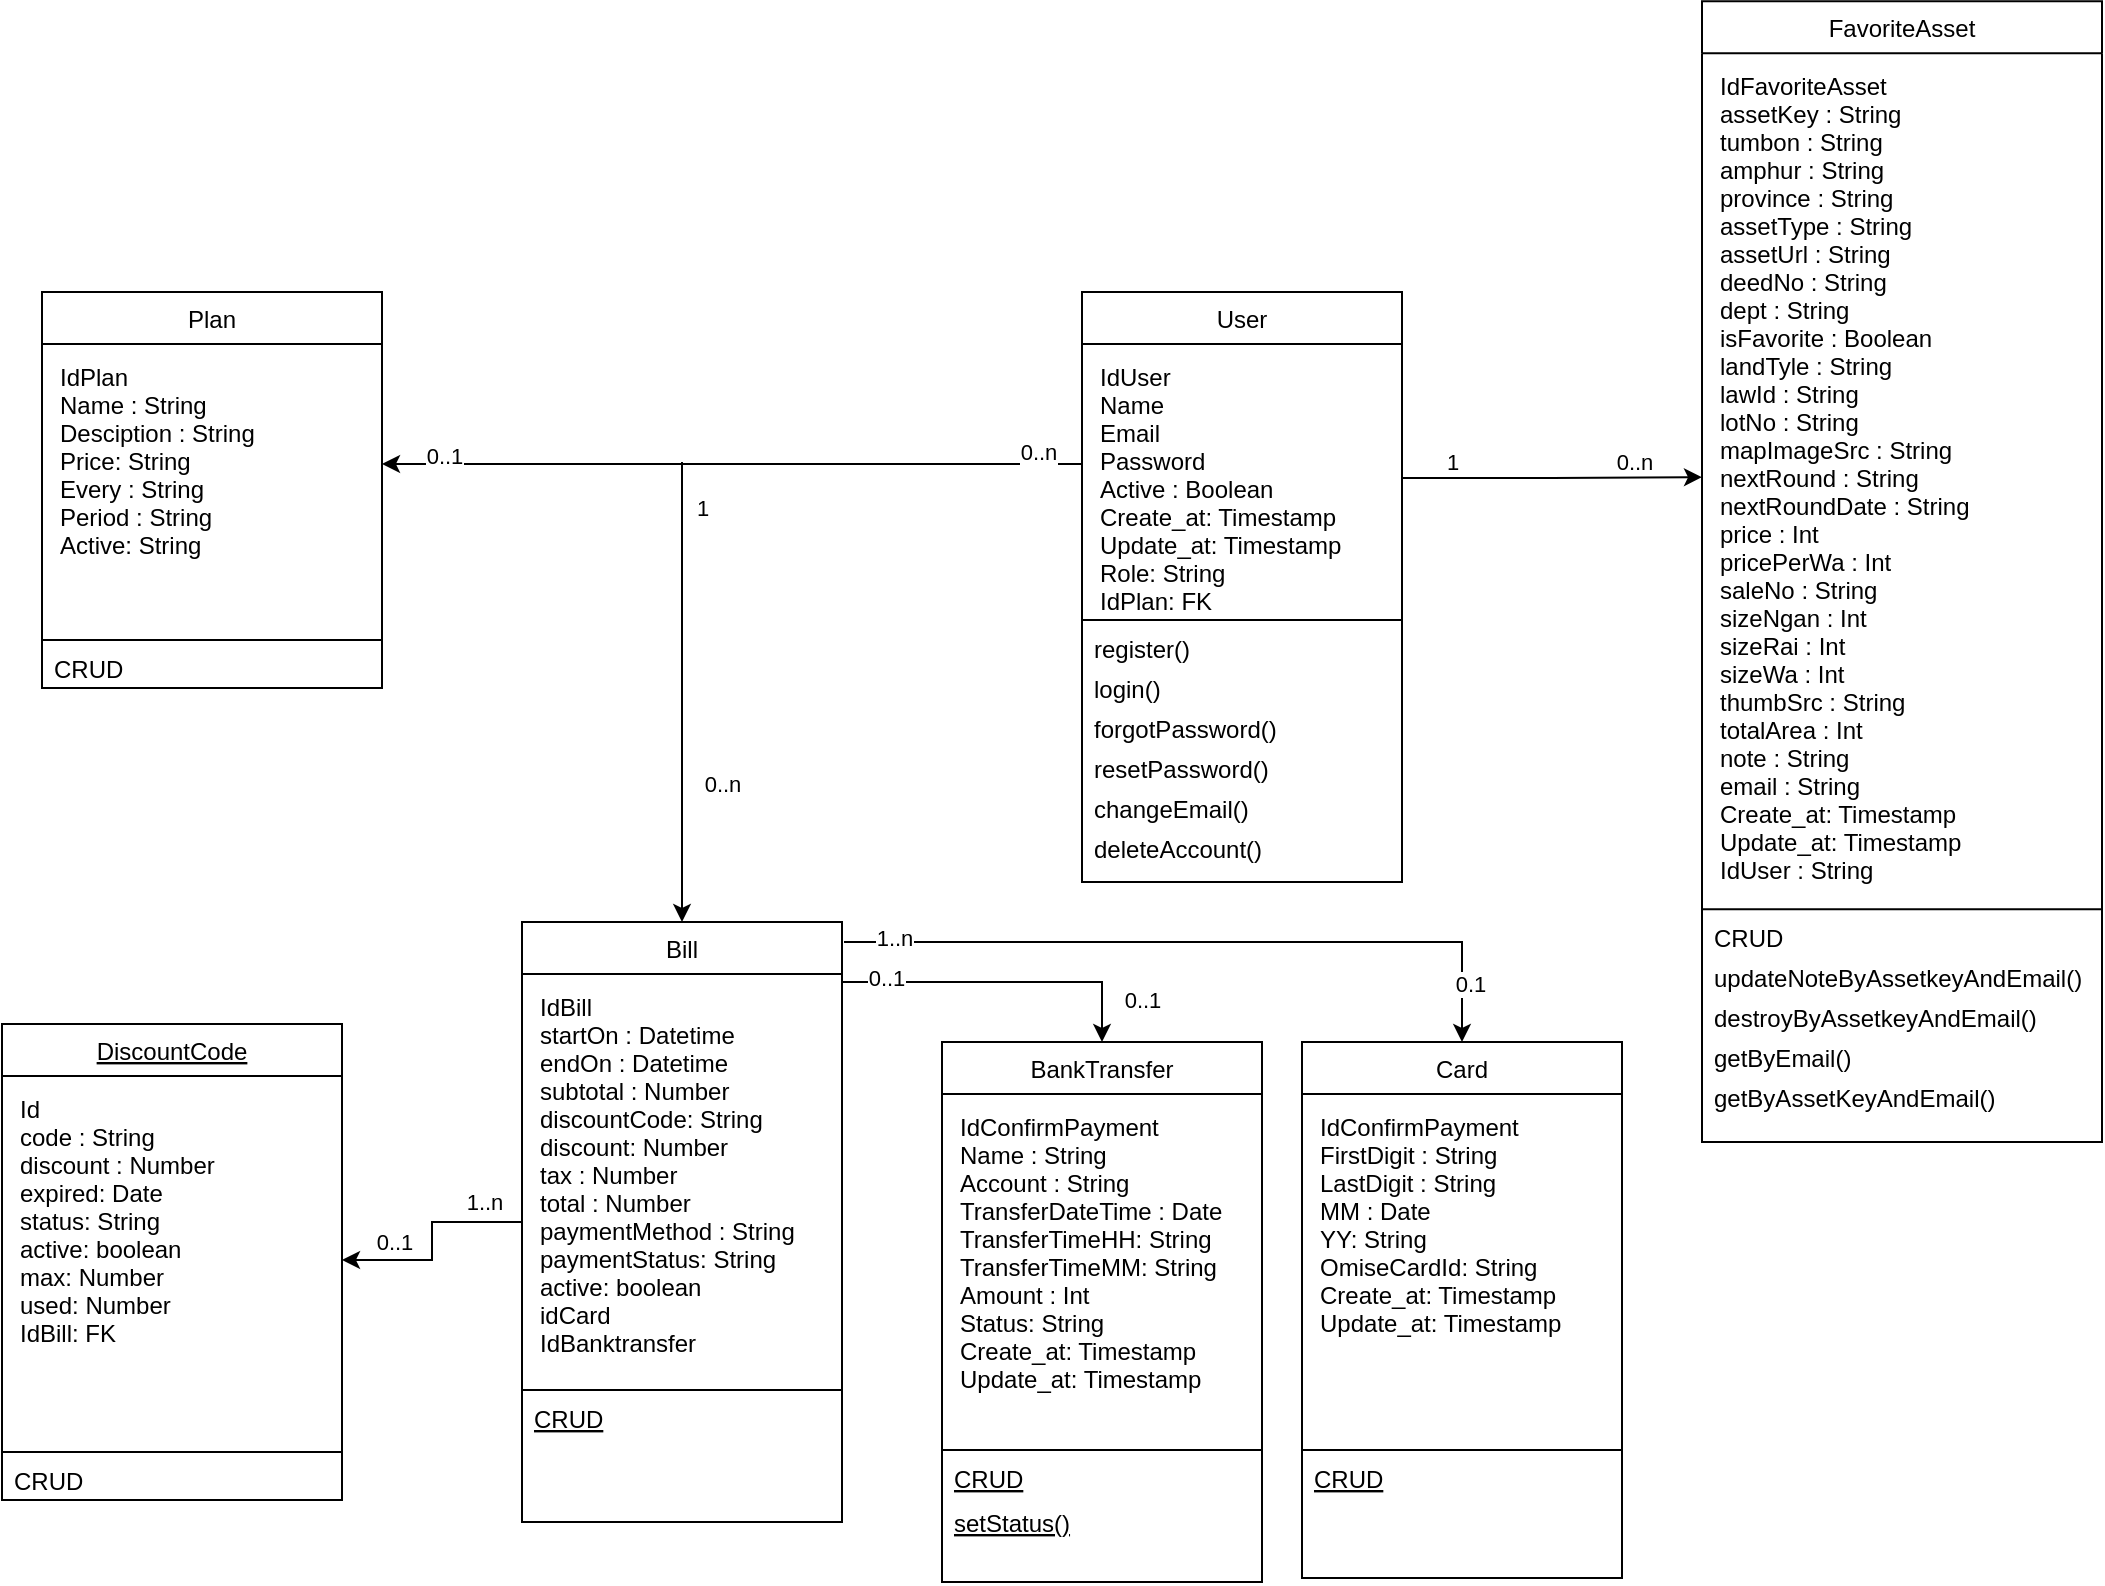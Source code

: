 <mxfile version="18.1.3" type="github">
  <diagram id="C5RBs43oDa-KdzZeNtuy" name="Page-1">
    <mxGraphModel dx="1314" dy="630" grid="1" gridSize="10" guides="1" tooltips="1" connect="1" arrows="1" fold="1" page="1" pageScale="1" pageWidth="827" pageHeight="1169" math="0" shadow="0">
      <root>
        <mxCell id="WIyWlLk6GJQsqaUBKTNV-0" />
        <mxCell id="WIyWlLk6GJQsqaUBKTNV-1" parent="WIyWlLk6GJQsqaUBKTNV-0" />
        <mxCell id="zkfFHV4jXpPFQw0GAbJ--0" value="User" style="swimlane;fontStyle=0;align=center;verticalAlign=top;childLayout=stackLayout;horizontal=1;startSize=26;horizontalStack=0;resizeParent=1;resizeLast=0;collapsible=1;marginBottom=0;rounded=0;shadow=0;strokeWidth=1;" parent="WIyWlLk6GJQsqaUBKTNV-1" vertex="1">
          <mxGeometry x="590" y="295" width="160" height="295" as="geometry">
            <mxRectangle x="230" y="140" width="160" height="26" as="alternateBounds" />
          </mxGeometry>
        </mxCell>
        <mxCell id="zkfFHV4jXpPFQw0GAbJ--1" value="IdUser&#xa;Name&#xa;Email&#xa;Password&#xa;Active : Boolean&#xa;Create_at: Timestamp&#xa;Update_at: Timestamp&#xa;Role: String&#xa;IdPlan: FK" style="text;align=left;verticalAlign=top;spacingLeft=4;spacingRight=4;overflow=hidden;rotatable=0;points=[[0,0.5],[1,0.5]];portConstraint=eastwest;spacingTop=0;fontSize=12;spacingBottom=0;spacing=5;" parent="zkfFHV4jXpPFQw0GAbJ--0" vertex="1">
          <mxGeometry y="26" width="160" height="134" as="geometry" />
        </mxCell>
        <mxCell id="zkfFHV4jXpPFQw0GAbJ--4" value="" style="line;html=1;strokeWidth=1;align=left;verticalAlign=middle;spacingTop=-1;spacingLeft=3;spacingRight=3;rotatable=0;labelPosition=right;points=[];portConstraint=eastwest;" parent="zkfFHV4jXpPFQw0GAbJ--0" vertex="1">
          <mxGeometry y="160" width="160" height="8" as="geometry" />
        </mxCell>
        <mxCell id="zkfFHV4jXpPFQw0GAbJ--5" value="register()" style="text;align=left;verticalAlign=bottom;spacingLeft=4;spacingRight=4;overflow=hidden;rotatable=0;points=[[0,0.5],[1,0.5]];portConstraint=eastwest;" parent="zkfFHV4jXpPFQw0GAbJ--0" vertex="1">
          <mxGeometry y="168" width="160" height="20" as="geometry" />
        </mxCell>
        <mxCell id="z93OoAOlrHXgm_mYGEe1-1" value="login()" style="text;align=left;verticalAlign=bottom;spacingLeft=4;spacingRight=4;overflow=hidden;rotatable=0;points=[[0,0.5],[1,0.5]];portConstraint=eastwest;" parent="zkfFHV4jXpPFQw0GAbJ--0" vertex="1">
          <mxGeometry y="188" width="160" height="20" as="geometry" />
        </mxCell>
        <mxCell id="z93OoAOlrHXgm_mYGEe1-129" value="forgotPassword()" style="text;align=left;verticalAlign=bottom;spacingLeft=4;spacingRight=4;overflow=hidden;rotatable=0;points=[[0,0.5],[1,0.5]];portConstraint=eastwest;" parent="zkfFHV4jXpPFQw0GAbJ--0" vertex="1">
          <mxGeometry y="208" width="160" height="20" as="geometry" />
        </mxCell>
        <mxCell id="z93OoAOlrHXgm_mYGEe1-130" value="resetPassword()" style="text;align=left;verticalAlign=bottom;spacingLeft=4;spacingRight=4;overflow=hidden;rotatable=0;points=[[0,0.5],[1,0.5]];portConstraint=eastwest;" parent="zkfFHV4jXpPFQw0GAbJ--0" vertex="1">
          <mxGeometry y="228" width="160" height="20" as="geometry" />
        </mxCell>
        <mxCell id="z93OoAOlrHXgm_mYGEe1-131" value="changeEmail()" style="text;align=left;verticalAlign=bottom;spacingLeft=4;spacingRight=4;overflow=hidden;rotatable=0;points=[[0,0.5],[1,0.5]];portConstraint=eastwest;" parent="zkfFHV4jXpPFQw0GAbJ--0" vertex="1">
          <mxGeometry y="248" width="160" height="20" as="geometry" />
        </mxCell>
        <mxCell id="z93OoAOlrHXgm_mYGEe1-132" value="deleteAccount()" style="text;align=left;verticalAlign=bottom;spacingLeft=4;spacingRight=4;overflow=hidden;rotatable=0;points=[[0,0.5],[1,0.5]];portConstraint=eastwest;" parent="zkfFHV4jXpPFQw0GAbJ--0" vertex="1">
          <mxGeometry y="268" width="160" height="20" as="geometry" />
        </mxCell>
        <mxCell id="rn8gjheMr00SQCoQ5o9b-32" style="edgeStyle=orthogonalEdgeStyle;rounded=0;orthogonalLoop=1;jettySize=auto;html=1;" parent="WIyWlLk6GJQsqaUBKTNV-1" target="rn8gjheMr00SQCoQ5o9b-22" edge="1">
          <mxGeometry relative="1" as="geometry">
            <mxPoint x="390" y="380" as="sourcePoint" />
            <Array as="points">
              <mxPoint x="390" y="380" />
            </Array>
          </mxGeometry>
        </mxCell>
        <mxCell id="rn8gjheMr00SQCoQ5o9b-33" value="1" style="edgeLabel;html=1;align=center;verticalAlign=middle;resizable=0;points=[];" parent="rn8gjheMr00SQCoQ5o9b-32" vertex="1" connectable="0">
          <mxGeometry x="-0.806" y="1" relative="1" as="geometry">
            <mxPoint x="9" as="offset" />
          </mxGeometry>
        </mxCell>
        <mxCell id="rn8gjheMr00SQCoQ5o9b-34" value="0..n" style="edgeLabel;html=1;align=center;verticalAlign=middle;resizable=0;points=[];" parent="rn8gjheMr00SQCoQ5o9b-32" vertex="1" connectable="0">
          <mxGeometry x="0.29" y="-3" relative="1" as="geometry">
            <mxPoint x="23" y="12" as="offset" />
          </mxGeometry>
        </mxCell>
        <mxCell id="z93OoAOlrHXgm_mYGEe1-41" value="FavoriteAsset" style="swimlane;fontStyle=0;align=center;verticalAlign=top;childLayout=stackLayout;horizontal=1;startSize=26;horizontalStack=0;resizeParent=1;resizeLast=0;collapsible=1;marginBottom=0;rounded=0;shadow=0;strokeWidth=1;" parent="WIyWlLk6GJQsqaUBKTNV-1" vertex="1">
          <mxGeometry x="900" y="149.59" width="200" height="570.41" as="geometry">
            <mxRectangle x="550" y="140" width="160" height="26" as="alternateBounds" />
          </mxGeometry>
        </mxCell>
        <mxCell id="z93OoAOlrHXgm_mYGEe1-42" value="IdFavoriteAsset&#xa;assetKey : String&#xa;tumbon : String&#xa;amphur : String&#xa;province : String&#xa;assetType : String&#xa;assetUrl : String&#xa;deedNo : String&#xa;dept : String&#xa;isFavorite : Boolean&#xa;landTyle : String&#xa;lawId : String&#xa;lotNo : String&#xa;mapImageSrc : String&#xa;nextRound : String&#xa;nextRoundDate : String&#xa;price : Int&#xa;pricePerWa : Int&#xa;saleNo : String&#xa;sizeNgan : Int&#xa;sizeRai : Int&#xa;sizeWa : Int&#xa;thumbSrc : String&#xa;totalArea : Int&#xa;note : String&#xa;email : String&#xa;Create_at: Timestamp&#xa;Update_at: Timestamp&#xa;IdUser : String&#xa;&#xa;" style="text;align=left;verticalAlign=top;spacingLeft=4;spacingRight=4;overflow=hidden;rotatable=0;points=[[0,0.5],[1,0.5]];portConstraint=eastwest;fontFamily=Helvetica;spacingTop=0;fontSize=12;spacingBottom=0;spacing=5;" parent="z93OoAOlrHXgm_mYGEe1-41" vertex="1">
          <mxGeometry y="26" width="200" height="424" as="geometry" />
        </mxCell>
        <mxCell id="z93OoAOlrHXgm_mYGEe1-43" value="" style="line;html=1;strokeWidth=1;align=left;verticalAlign=middle;spacingTop=-1;spacingLeft=3;spacingRight=3;rotatable=0;labelPosition=right;points=[];portConstraint=eastwest;" parent="z93OoAOlrHXgm_mYGEe1-41" vertex="1">
          <mxGeometry y="450" width="200" height="8" as="geometry" />
        </mxCell>
        <mxCell id="z93OoAOlrHXgm_mYGEe1-44" value="CRUD" style="text;align=left;verticalAlign=bottom;spacingLeft=4;spacingRight=4;overflow=hidden;rotatable=0;points=[[0,0.5],[1,0.5]];portConstraint=eastwest;spacing=2;" parent="z93OoAOlrHXgm_mYGEe1-41" vertex="1">
          <mxGeometry y="458" width="200" height="20" as="geometry" />
        </mxCell>
        <mxCell id="z93OoAOlrHXgm_mYGEe1-45" value="updateNoteByAssetkeyAndEmail()" style="text;align=left;verticalAlign=bottom;spacingLeft=4;spacingRight=4;overflow=hidden;rotatable=0;points=[[0,0.5],[1,0.5]];portConstraint=eastwest;spacing=2;" parent="z93OoAOlrHXgm_mYGEe1-41" vertex="1">
          <mxGeometry y="478" width="200" height="20" as="geometry" />
        </mxCell>
        <mxCell id="z93OoAOlrHXgm_mYGEe1-134" value="destroyByAssetkeyAndEmail()" style="text;align=left;verticalAlign=bottom;spacingLeft=4;spacingRight=4;overflow=hidden;rotatable=0;points=[[0,0.5],[1,0.5]];portConstraint=eastwest;spacing=2;" parent="z93OoAOlrHXgm_mYGEe1-41" vertex="1">
          <mxGeometry y="498" width="200" height="20" as="geometry" />
        </mxCell>
        <mxCell id="z93OoAOlrHXgm_mYGEe1-135" value="getByEmail()" style="text;align=left;verticalAlign=bottom;spacingLeft=4;spacingRight=4;overflow=hidden;rotatable=0;points=[[0,0.5],[1,0.5]];portConstraint=eastwest;spacing=2;" parent="z93OoAOlrHXgm_mYGEe1-41" vertex="1">
          <mxGeometry y="518" width="200" height="20" as="geometry" />
        </mxCell>
        <mxCell id="z93OoAOlrHXgm_mYGEe1-136" value="getByAssetKeyAndEmail()" style="text;align=left;verticalAlign=bottom;spacingLeft=4;spacingRight=4;overflow=hidden;rotatable=0;points=[[0,0.5],[1,0.5]];portConstraint=eastwest;spacing=2;" parent="z93OoAOlrHXgm_mYGEe1-41" vertex="1">
          <mxGeometry y="538" width="200" height="20" as="geometry" />
        </mxCell>
        <mxCell id="z93OoAOlrHXgm_mYGEe1-83" style="edgeStyle=orthogonalEdgeStyle;rounded=0;orthogonalLoop=1;jettySize=auto;html=1;entryX=1;entryY=0.5;entryDx=0;entryDy=0;" parent="WIyWlLk6GJQsqaUBKTNV-1" edge="1">
          <mxGeometry relative="1" as="geometry">
            <mxPoint x="590" y="381.0" as="sourcePoint" />
            <mxPoint x="240" y="381.0" as="targetPoint" />
          </mxGeometry>
        </mxCell>
        <mxCell id="z93OoAOlrHXgm_mYGEe1-84" value="0..1" style="edgeLabel;html=1;align=center;verticalAlign=middle;resizable=0;points=[];" parent="z93OoAOlrHXgm_mYGEe1-83" vertex="1" connectable="0">
          <mxGeometry x="0.827" y="-2" relative="1" as="geometry">
            <mxPoint y="-2" as="offset" />
          </mxGeometry>
        </mxCell>
        <mxCell id="z93OoAOlrHXgm_mYGEe1-85" value="0..n" style="edgeLabel;html=1;align=center;verticalAlign=middle;resizable=0;points=[];" parent="z93OoAOlrHXgm_mYGEe1-83" vertex="1" connectable="0">
          <mxGeometry x="-0.875" y="1" relative="1" as="geometry">
            <mxPoint y="-7" as="offset" />
          </mxGeometry>
        </mxCell>
        <mxCell id="z93OoAOlrHXgm_mYGEe1-97" value="Plan" style="swimlane;fontStyle=0;align=center;verticalAlign=top;childLayout=stackLayout;horizontal=1;startSize=26;horizontalStack=0;resizeParent=1;resizeLast=0;collapsible=1;marginBottom=0;rounded=0;shadow=0;strokeWidth=1;" parent="WIyWlLk6GJQsqaUBKTNV-1" vertex="1">
          <mxGeometry x="70" y="295" width="170" height="198" as="geometry">
            <mxRectangle x="130" y="380" width="160" height="26" as="alternateBounds" />
          </mxGeometry>
        </mxCell>
        <mxCell id="z93OoAOlrHXgm_mYGEe1-98" value="IdPlan&#xa;Name : String&#xa;Desciption : String&#xa;Price: String&#xa;Every : String&#xa;Period : String&#xa;Active: String" style="text;align=left;verticalAlign=top;spacingLeft=4;spacingRight=4;overflow=hidden;rotatable=0;points=[[0,0.5],[1,0.5]];portConstraint=eastwest;spacingTop=0;fontSize=12;spacingBottom=0;spacing=5;" parent="z93OoAOlrHXgm_mYGEe1-97" vertex="1">
          <mxGeometry y="26" width="170" height="144" as="geometry" />
        </mxCell>
        <mxCell id="z93OoAOlrHXgm_mYGEe1-99" value="" style="line;html=1;strokeWidth=1;align=left;verticalAlign=middle;spacingTop=-1;spacingLeft=3;spacingRight=3;rotatable=0;labelPosition=right;points=[];portConstraint=eastwest;" parent="z93OoAOlrHXgm_mYGEe1-97" vertex="1">
          <mxGeometry y="170" width="170" height="8" as="geometry" />
        </mxCell>
        <mxCell id="z93OoAOlrHXgm_mYGEe1-100" value="CRUD" style="text;align=left;verticalAlign=bottom;spacingLeft=4;spacingRight=4;overflow=hidden;rotatable=0;points=[[0,0.5],[1,0.5]];portConstraint=eastwest;" parent="z93OoAOlrHXgm_mYGEe1-97" vertex="1">
          <mxGeometry y="178" width="170" height="20" as="geometry" />
        </mxCell>
        <mxCell id="z93OoAOlrHXgm_mYGEe1-125" style="edgeStyle=orthogonalEdgeStyle;rounded=0;orthogonalLoop=1;jettySize=auto;html=1;entryX=0;entryY=0.5;entryDx=0;entryDy=0;" parent="WIyWlLk6GJQsqaUBKTNV-1" source="zkfFHV4jXpPFQw0GAbJ--1" target="z93OoAOlrHXgm_mYGEe1-42" edge="1">
          <mxGeometry relative="1" as="geometry" />
        </mxCell>
        <mxCell id="z93OoAOlrHXgm_mYGEe1-143" value="0..n" style="edgeLabel;html=1;align=center;verticalAlign=middle;resizable=0;points=[];fontFamily=Helvetica;" parent="z93OoAOlrHXgm_mYGEe1-125" vertex="1" connectable="0">
          <mxGeometry x="0.297" y="-1" relative="1" as="geometry">
            <mxPoint x="19" y="-9" as="offset" />
          </mxGeometry>
        </mxCell>
        <mxCell id="z93OoAOlrHXgm_mYGEe1-145" value="1" style="edgeLabel;html=1;align=center;verticalAlign=middle;resizable=0;points=[];fontFamily=Helvetica;" parent="z93OoAOlrHXgm_mYGEe1-125" vertex="1" connectable="0">
          <mxGeometry x="-0.671" y="1" relative="1" as="geometry">
            <mxPoint y="-7" as="offset" />
          </mxGeometry>
        </mxCell>
        <mxCell id="rn8gjheMr00SQCoQ5o9b-6" value="BankTransfer" style="swimlane;fontStyle=0;align=center;verticalAlign=top;childLayout=stackLayout;horizontal=1;startSize=26;horizontalStack=0;resizeParent=1;resizeLast=0;collapsible=1;marginBottom=0;rounded=0;shadow=0;strokeWidth=1;" parent="WIyWlLk6GJQsqaUBKTNV-1" vertex="1">
          <mxGeometry x="520" y="670" width="160" height="270" as="geometry">
            <mxRectangle x="340" y="380" width="170" height="26" as="alternateBounds" />
          </mxGeometry>
        </mxCell>
        <mxCell id="rn8gjheMr00SQCoQ5o9b-7" value="IdConfirmPayment&#xa;Name : String&#xa;Account : String&#xa;TransferDateTime : Date&#xa;TransferTimeHH: String&#xa;TransferTimeMM: String&#xa;Amount : Int&#xa;Status: String&#xa;Create_at: Timestamp&#xa;Update_at: Timestamp&#xa;" style="text;align=left;verticalAlign=top;spacingLeft=4;spacingRight=4;overflow=hidden;rotatable=0;points=[[0,0.5],[1,0.5]];portConstraint=eastwest;spacingTop=0;fontSize=12;spacingBottom=0;spacing=5;" parent="rn8gjheMr00SQCoQ5o9b-6" vertex="1">
          <mxGeometry y="26" width="160" height="174" as="geometry" />
        </mxCell>
        <mxCell id="rn8gjheMr00SQCoQ5o9b-8" value="" style="line;html=1;strokeWidth=1;align=left;verticalAlign=middle;spacingTop=-1;spacingLeft=3;spacingRight=3;rotatable=0;labelPosition=right;points=[];portConstraint=eastwest;" parent="rn8gjheMr00SQCoQ5o9b-6" vertex="1">
          <mxGeometry y="200" width="160" height="8" as="geometry" />
        </mxCell>
        <mxCell id="rn8gjheMr00SQCoQ5o9b-9" value="CRUD" style="text;align=left;verticalAlign=bottom;spacingLeft=4;spacingRight=4;overflow=hidden;rotatable=0;points=[[0,0.5],[1,0.5]];portConstraint=eastwest;fontStyle=4" parent="rn8gjheMr00SQCoQ5o9b-6" vertex="1">
          <mxGeometry y="208" width="160" height="20" as="geometry" />
        </mxCell>
        <mxCell id="rn8gjheMr00SQCoQ5o9b-10" value="setStatus()" style="text;align=left;verticalAlign=bottom;spacingLeft=4;spacingRight=4;overflow=hidden;rotatable=0;points=[[0,0.5],[1,0.5]];portConstraint=eastwest;fontStyle=4" parent="rn8gjheMr00SQCoQ5o9b-6" vertex="1">
          <mxGeometry y="228" width="160" height="22" as="geometry" />
        </mxCell>
        <mxCell id="rn8gjheMr00SQCoQ5o9b-12" value="Card" style="swimlane;fontStyle=0;align=center;verticalAlign=top;childLayout=stackLayout;horizontal=1;startSize=26;horizontalStack=0;resizeParent=1;resizeLast=0;collapsible=1;marginBottom=0;rounded=0;shadow=0;strokeWidth=1;" parent="WIyWlLk6GJQsqaUBKTNV-1" vertex="1">
          <mxGeometry x="700" y="670" width="160" height="268" as="geometry">
            <mxRectangle x="340" y="380" width="170" height="26" as="alternateBounds" />
          </mxGeometry>
        </mxCell>
        <mxCell id="rn8gjheMr00SQCoQ5o9b-13" value="IdConfirmPayment&#xa;FirstDigit : String&#xa;LastDigit : String&#xa;MM : Date&#xa;YY: String&#xa;OmiseCardId: String&#xa;Create_at: Timestamp&#xa;Update_at: Timestamp" style="text;align=left;verticalAlign=top;spacingLeft=4;spacingRight=4;overflow=hidden;rotatable=0;points=[[0,0.5],[1,0.5]];portConstraint=eastwest;spacingTop=0;fontSize=12;spacingBottom=0;spacing=5;" parent="rn8gjheMr00SQCoQ5o9b-12" vertex="1">
          <mxGeometry y="26" width="160" height="174" as="geometry" />
        </mxCell>
        <mxCell id="rn8gjheMr00SQCoQ5o9b-14" value="" style="line;html=1;strokeWidth=1;align=left;verticalAlign=middle;spacingTop=-1;spacingLeft=3;spacingRight=3;rotatable=0;labelPosition=right;points=[];portConstraint=eastwest;" parent="rn8gjheMr00SQCoQ5o9b-12" vertex="1">
          <mxGeometry y="200" width="160" height="8" as="geometry" />
        </mxCell>
        <mxCell id="rn8gjheMr00SQCoQ5o9b-15" value="CRUD" style="text;align=left;verticalAlign=bottom;spacingLeft=4;spacingRight=4;overflow=hidden;rotatable=0;points=[[0,0.5],[1,0.5]];portConstraint=eastwest;fontStyle=4" parent="rn8gjheMr00SQCoQ5o9b-12" vertex="1">
          <mxGeometry y="208" width="160" height="20" as="geometry" />
        </mxCell>
        <mxCell id="rn8gjheMr00SQCoQ5o9b-35" style="edgeStyle=orthogonalEdgeStyle;rounded=0;orthogonalLoop=1;jettySize=auto;html=1;entryX=0.5;entryY=0;entryDx=0;entryDy=0;exitX=1;exitY=0.039;exitDx=0;exitDy=0;exitPerimeter=0;" parent="WIyWlLk6GJQsqaUBKTNV-1" source="rn8gjheMr00SQCoQ5o9b-22" target="rn8gjheMr00SQCoQ5o9b-6" edge="1">
          <mxGeometry relative="1" as="geometry">
            <Array as="points">
              <mxPoint x="470" y="640" />
              <mxPoint x="600" y="640" />
            </Array>
          </mxGeometry>
        </mxCell>
        <mxCell id="rn8gjheMr00SQCoQ5o9b-39" value="0..1" style="edgeLabel;html=1;align=center;verticalAlign=middle;resizable=0;points=[];" parent="rn8gjheMr00SQCoQ5o9b-35" vertex="1" connectable="0">
          <mxGeometry x="-0.549" y="2" relative="1" as="geometry">
            <mxPoint as="offset" />
          </mxGeometry>
        </mxCell>
        <mxCell id="rn8gjheMr00SQCoQ5o9b-40" value="0..1" style="edgeLabel;html=1;align=center;verticalAlign=middle;resizable=0;points=[];" parent="rn8gjheMr00SQCoQ5o9b-35" vertex="1" connectable="0">
          <mxGeometry x="0.761" relative="1" as="geometry">
            <mxPoint x="20" as="offset" />
          </mxGeometry>
        </mxCell>
        <mxCell id="OSJ59UajpVIbR9Szr44o-4" style="edgeStyle=orthogonalEdgeStyle;rounded=0;orthogonalLoop=1;jettySize=auto;html=1;entryX=1;entryY=0.5;entryDx=0;entryDy=0;" edge="1" parent="WIyWlLk6GJQsqaUBKTNV-1" source="rn8gjheMr00SQCoQ5o9b-22" target="OSJ59UajpVIbR9Szr44o-1">
          <mxGeometry relative="1" as="geometry" />
        </mxCell>
        <mxCell id="OSJ59UajpVIbR9Szr44o-5" value="0..1" style="edgeLabel;html=1;align=center;verticalAlign=middle;resizable=0;points=[];" vertex="1" connectable="0" parent="OSJ59UajpVIbR9Szr44o-4">
          <mxGeometry x="0.302" y="-1" relative="1" as="geometry">
            <mxPoint x="-12" y="-8" as="offset" />
          </mxGeometry>
        </mxCell>
        <mxCell id="OSJ59UajpVIbR9Szr44o-7" value="1..n" style="edgeLabel;html=1;align=center;verticalAlign=middle;resizable=0;points=[];" vertex="1" connectable="0" parent="OSJ59UajpVIbR9Szr44o-4">
          <mxGeometry x="-0.654" y="-1" relative="1" as="geometry">
            <mxPoint y="-9" as="offset" />
          </mxGeometry>
        </mxCell>
        <mxCell id="rn8gjheMr00SQCoQ5o9b-22" value="Bill" style="swimlane;fontStyle=0;align=center;verticalAlign=top;childLayout=stackLayout;horizontal=1;startSize=26;horizontalStack=0;resizeParent=1;resizeLast=0;collapsible=1;marginBottom=0;rounded=0;shadow=0;strokeWidth=1;" parent="WIyWlLk6GJQsqaUBKTNV-1" vertex="1">
          <mxGeometry x="310" y="610" width="160" height="300" as="geometry">
            <mxRectangle x="550" y="140" width="160" height="26" as="alternateBounds" />
          </mxGeometry>
        </mxCell>
        <mxCell id="rn8gjheMr00SQCoQ5o9b-23" value="IdBill&#xa;startOn : Datetime&#xa;endOn : Datetime&#xa;subtotal : Number&#xa;discountCode: String&#xa;discount: Number&#xa;tax : Number&#xa;total : Number&#xa;paymentMethod : String&#xa;paymentStatus: String&#xa;active: boolean&#xa;idCard&#xa;IdBanktransfer" style="text;align=left;verticalAlign=top;spacingLeft=4;spacingRight=4;overflow=hidden;rotatable=0;points=[[0,0.5],[1,0.5]];portConstraint=eastwest;spacingTop=0;fontSize=12;spacingBottom=0;spacing=5;" parent="rn8gjheMr00SQCoQ5o9b-22" vertex="1">
          <mxGeometry y="26" width="160" height="204" as="geometry" />
        </mxCell>
        <mxCell id="rn8gjheMr00SQCoQ5o9b-24" value="" style="line;html=1;strokeWidth=1;align=left;verticalAlign=middle;spacingTop=-1;spacingLeft=3;spacingRight=3;rotatable=0;labelPosition=right;points=[];portConstraint=eastwest;" parent="rn8gjheMr00SQCoQ5o9b-22" vertex="1">
          <mxGeometry y="230" width="160" height="8" as="geometry" />
        </mxCell>
        <mxCell id="rn8gjheMr00SQCoQ5o9b-25" value="CRUD" style="text;align=left;verticalAlign=bottom;spacingLeft=4;spacingRight=4;overflow=hidden;rotatable=0;points=[[0,0.5],[1,0.5]];portConstraint=eastwest;fontStyle=4" parent="rn8gjheMr00SQCoQ5o9b-22" vertex="1">
          <mxGeometry y="238" width="160" height="20" as="geometry" />
        </mxCell>
        <mxCell id="rn8gjheMr00SQCoQ5o9b-36" style="edgeStyle=orthogonalEdgeStyle;rounded=0;orthogonalLoop=1;jettySize=auto;html=1;entryX=0.5;entryY=0;entryDx=0;entryDy=0;" parent="WIyWlLk6GJQsqaUBKTNV-1" target="rn8gjheMr00SQCoQ5o9b-12" edge="1">
          <mxGeometry relative="1" as="geometry">
            <mxPoint x="471" y="620" as="sourcePoint" />
            <mxPoint x="610" y="680" as="targetPoint" />
            <Array as="points">
              <mxPoint x="471" y="620" />
              <mxPoint x="780" y="620" />
            </Array>
          </mxGeometry>
        </mxCell>
        <mxCell id="rn8gjheMr00SQCoQ5o9b-37" value="1..n" style="edgeLabel;html=1;align=center;verticalAlign=middle;resizable=0;points=[];" parent="rn8gjheMr00SQCoQ5o9b-36" vertex="1" connectable="0">
          <mxGeometry x="-0.86" y="2" relative="1" as="geometry">
            <mxPoint as="offset" />
          </mxGeometry>
        </mxCell>
        <mxCell id="rn8gjheMr00SQCoQ5o9b-38" value="0.1" style="edgeLabel;html=1;align=center;verticalAlign=middle;resizable=0;points=[];" parent="rn8gjheMr00SQCoQ5o9b-36" vertex="1" connectable="0">
          <mxGeometry x="0.838" y="4" relative="1" as="geometry">
            <mxPoint as="offset" />
          </mxGeometry>
        </mxCell>
        <mxCell id="OSJ59UajpVIbR9Szr44o-0" value="DiscountCode" style="swimlane;fontStyle=4;align=center;verticalAlign=top;childLayout=stackLayout;horizontal=1;startSize=26;horizontalStack=0;resizeParent=1;resizeLast=0;collapsible=1;marginBottom=0;rounded=0;shadow=0;strokeWidth=1;" vertex="1" parent="WIyWlLk6GJQsqaUBKTNV-1">
          <mxGeometry x="50" y="661" width="170" height="238" as="geometry">
            <mxRectangle x="130" y="380" width="160" height="26" as="alternateBounds" />
          </mxGeometry>
        </mxCell>
        <mxCell id="OSJ59UajpVIbR9Szr44o-1" value="Id&#xa;code : String&#xa;discount : Number&#xa;expired: Date&#xa;status: String&#xa;active: boolean&#xa;max: Number&#xa;used: Number&#xa;IdBill: FK" style="text;align=left;verticalAlign=top;spacingLeft=4;spacingRight=4;overflow=hidden;rotatable=0;points=[[0,0.5],[1,0.5]];portConstraint=eastwest;spacingTop=0;fontSize=12;spacingBottom=0;spacing=5;" vertex="1" parent="OSJ59UajpVIbR9Szr44o-0">
          <mxGeometry y="26" width="170" height="184" as="geometry" />
        </mxCell>
        <mxCell id="OSJ59UajpVIbR9Szr44o-2" value="" style="line;html=1;strokeWidth=1;align=left;verticalAlign=middle;spacingTop=-1;spacingLeft=3;spacingRight=3;rotatable=0;labelPosition=right;points=[];portConstraint=eastwest;" vertex="1" parent="OSJ59UajpVIbR9Szr44o-0">
          <mxGeometry y="210" width="170" height="8" as="geometry" />
        </mxCell>
        <mxCell id="OSJ59UajpVIbR9Szr44o-3" value="CRUD" style="text;align=left;verticalAlign=bottom;spacingLeft=4;spacingRight=4;overflow=hidden;rotatable=0;points=[[0,0.5],[1,0.5]];portConstraint=eastwest;" vertex="1" parent="OSJ59UajpVIbR9Szr44o-0">
          <mxGeometry y="218" width="170" height="20" as="geometry" />
        </mxCell>
      </root>
    </mxGraphModel>
  </diagram>
</mxfile>
